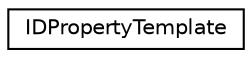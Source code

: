 digraph G
{
  edge [fontname="Helvetica",fontsize="10",labelfontname="Helvetica",labelfontsize="10"];
  node [fontname="Helvetica",fontsize="10",shape=record];
  rankdir=LR;
  Node1 [label="IDPropertyTemplate",height=0.2,width=0.4,color="black", fillcolor="white", style="filled",URL="$df/d2e/unionIDPropertyTemplate.html"];
}
